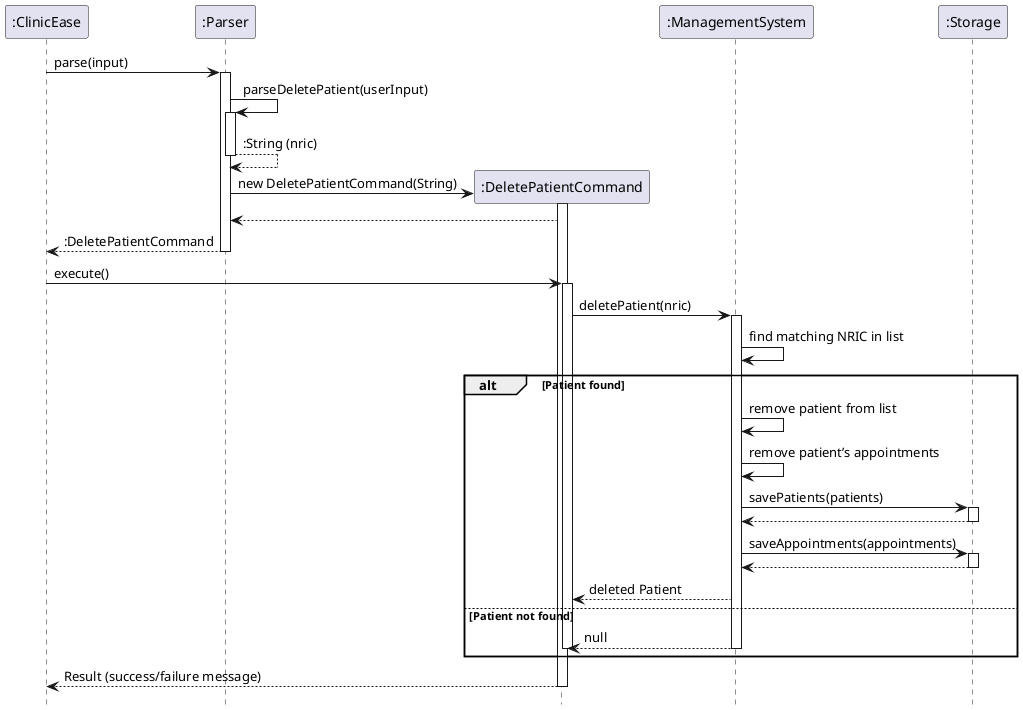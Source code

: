 @startuml
hide footbox

participant ":ClinicEase" as ClinicEase
participant ":Parser" as Parser
participant ":DeletePatientCommand" as DeletePatientCommand
participant ":ManagementSystem" as ManagementSystem
participant ":Storage" as Storage

ClinicEase -> Parser : parse(input)
activate Parser

Parser -> Parser : parseDeletePatient(userInput)
activate Parser
Parser --> Parser : :String (nric)
deactivate Parser

create DeletePatientCommand
Parser -> DeletePatientCommand : new DeletePatientCommand(String)
activate DeletePatientCommand
DeletePatientCommand --> Parser
Parser --> ClinicEase : :DeletePatientCommand
deactivate Parser

ClinicEase -> DeletePatientCommand : execute()
activate DeletePatientCommand
DeletePatientCommand -> ManagementSystem : deletePatient(nric)
activate ManagementSystem
ManagementSystem -> ManagementSystem : find matching NRIC in list

alt Patient found
    ManagementSystem -> ManagementSystem : remove patient from list
    ManagementSystem -> ManagementSystem : remove patient’s appointments
    ManagementSystem -> Storage : savePatients(patients)
    activate Storage
    Storage --> ManagementSystem
    deactivate Storage

    ManagementSystem -> Storage : saveAppointments(appointments)
    activate Storage
    Storage --> ManagementSystem
    deactivate Storage

    ManagementSystem --> DeletePatientCommand : deleted Patient
else Patient not found
    ManagementSystem --> DeletePatientCommand : null
    deactivate ManagementSystem
     deactivate DeletePatientCommand
end

DeletePatientCommand --> ClinicEase : Result (success/failure message)
deactivate DeletePatientCommand
@enduml
